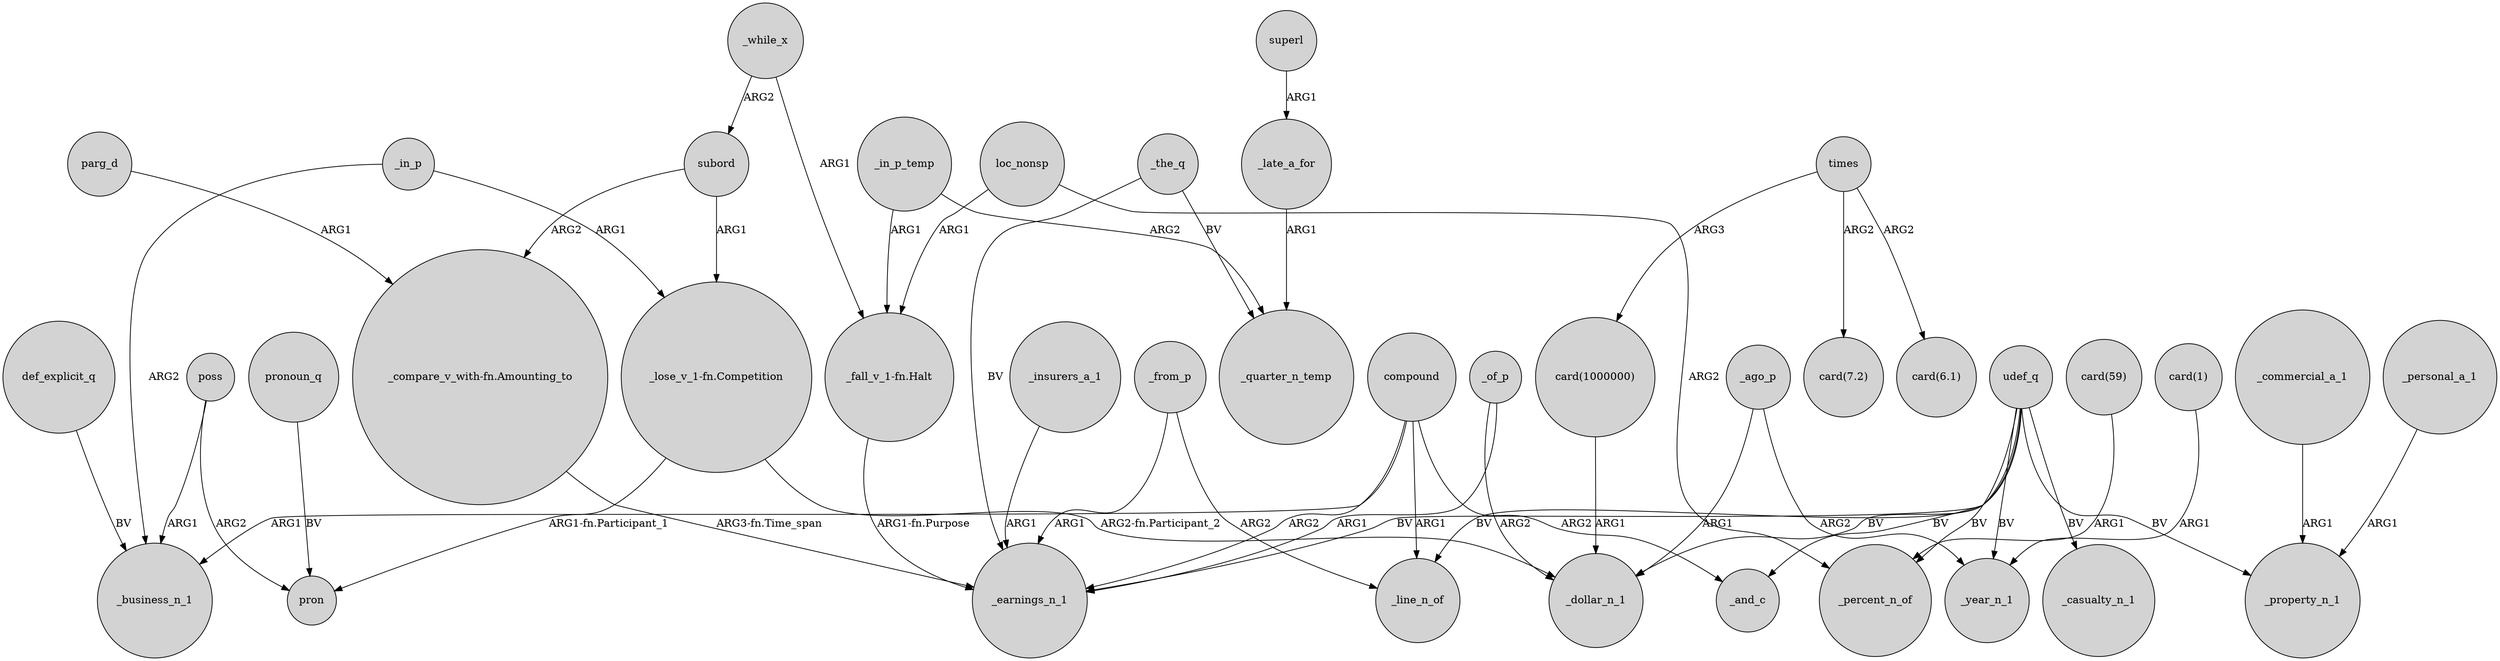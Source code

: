 digraph {
	node [shape=circle style=filled]
	def_explicit_q -> _business_n_1 [label=BV]
	_late_a_for -> _quarter_n_temp [label=ARG1]
	_in_p_temp -> _quarter_n_temp [label=ARG2]
	"_fall_v_1-fn.Halt" -> _earnings_n_1 [label="ARG1-fn.Purpose"]
	poss -> _business_n_1 [label=ARG1]
	udef_q -> _line_n_of [label=BV]
	"_compare_v_with-fn.Amounting_to" -> _earnings_n_1 [label="ARG3-fn.Time_span"]
	_ago_p -> _dollar_n_1 [label=ARG1]
	_while_x -> subord [label=ARG2]
	"card(1)" -> _year_n_1 [label=ARG1]
	udef_q -> _casualty_n_1 [label=BV]
	_the_q -> _quarter_n_temp [label=BV]
	superl -> _late_a_for [label=ARG1]
	times -> "card(1000000)" [label=ARG3]
	times -> "card(7.2)" [label=ARG2]
	_from_p -> _line_n_of [label=ARG2]
	subord -> "_lose_v_1-fn.Competition" [label=ARG1]
	udef_q -> _and_c [label=BV]
	_commercial_a_1 -> _property_n_1 [label=ARG1]
	compound -> _and_c [label=ARG2]
	compound -> _earnings_n_1 [label=ARG2]
	pronoun_q -> pron [label=BV]
	compound -> _line_n_of [label=ARG1]
	_in_p -> "_lose_v_1-fn.Competition" [label=ARG1]
	loc_nonsp -> "_fall_v_1-fn.Halt" [label=ARG1]
	poss -> pron [label=ARG2]
	udef_q -> _earnings_n_1 [label=BV]
	"_lose_v_1-fn.Competition" -> pron [label="ARG1-fn.Participant_1"]
	udef_q -> _percent_n_of [label=BV]
	_of_p -> _earnings_n_1 [label=ARG1]
	udef_q -> _property_n_1 [label=BV]
	udef_q -> _dollar_n_1 [label=BV]
	"card(59)" -> _percent_n_of [label=ARG1]
	"card(1000000)" -> _dollar_n_1 [label=ARG1]
	"_lose_v_1-fn.Competition" -> _dollar_n_1 [label="ARG2-fn.Participant_2"]
	_in_p_temp -> "_fall_v_1-fn.Halt" [label=ARG1]
	times -> "card(6.1)" [label=ARG2]
	_while_x -> "_fall_v_1-fn.Halt" [label=ARG1]
	_in_p -> _business_n_1 [label=ARG2]
	_ago_p -> _year_n_1 [label=ARG2]
	_insurers_a_1 -> _earnings_n_1 [label=ARG1]
	udef_q -> _year_n_1 [label=BV]
	subord -> "_compare_v_with-fn.Amounting_to" [label=ARG2]
	compound -> _business_n_1 [label=ARG1]
	_of_p -> _dollar_n_1 [label=ARG2]
	parg_d -> "_compare_v_with-fn.Amounting_to" [label=ARG1]
	_personal_a_1 -> _property_n_1 [label=ARG1]
	_the_q -> _earnings_n_1 [label=BV]
	_from_p -> _earnings_n_1 [label=ARG1]
	loc_nonsp -> _percent_n_of [label=ARG2]
}
